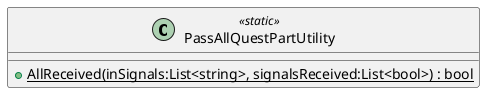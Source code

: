 @startuml
class PassAllQuestPartUtility <<static>> {
    + {static} AllReceived(inSignals:List<string>, signalsReceived:List<bool>) : bool
}
@enduml
